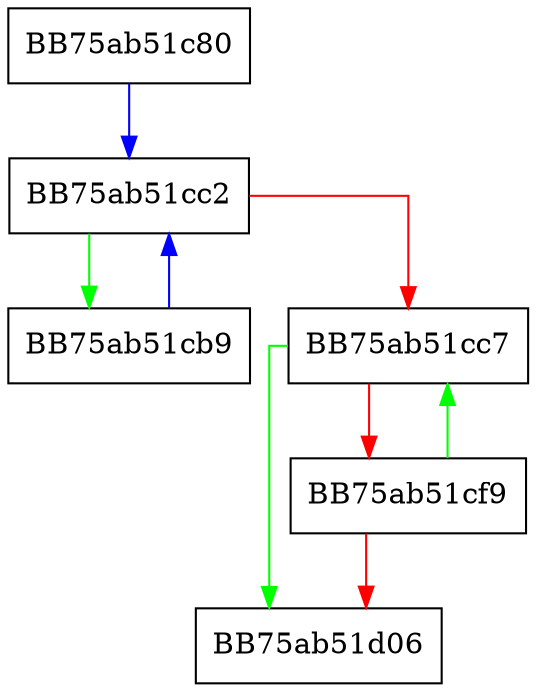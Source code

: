 digraph multiSelectValues {
  node [shape="box"];
  graph [splines=ortho];
  BB75ab51c80 -> BB75ab51cc2 [color="blue"];
  BB75ab51cb9 -> BB75ab51cc2 [color="blue"];
  BB75ab51cc2 -> BB75ab51cb9 [color="green"];
  BB75ab51cc2 -> BB75ab51cc7 [color="red"];
  BB75ab51cc7 -> BB75ab51d06 [color="green"];
  BB75ab51cc7 -> BB75ab51cf9 [color="red"];
  BB75ab51cf9 -> BB75ab51cc7 [color="green"];
  BB75ab51cf9 -> BB75ab51d06 [color="red"];
}
